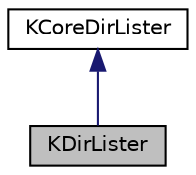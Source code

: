 digraph "KDirLister"
{
  edge [fontname="Helvetica",fontsize="10",labelfontname="Helvetica",labelfontsize="10"];
  node [fontname="Helvetica",fontsize="10",shape=record];
  Node0 [label="KDirLister",height=0.2,width=0.4,color="black", fillcolor="grey75", style="filled", fontcolor="black"];
  Node1 -> Node0 [dir="back",color="midnightblue",fontsize="10",style="solid",fontname="Helvetica"];
  Node1 [label="KCoreDirLister",height=0.2,width=0.4,color="black", fillcolor="white", style="filled",URL="$classKCoreDirLister.html",tooltip="Helper class for the kiojob used to list and update a directory. "];
}
